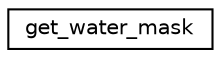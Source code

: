 digraph "Graphical Class Hierarchy"
{
 // INTERACTIVE_SVG=YES
 // LATEX_PDF_SIZE
  edge [fontname="Helvetica",fontsize="10",labelfontname="Helvetica",labelfontsize="10"];
  node [fontname="Helvetica",fontsize="10",shape=record];
  rankdir="LR";
  Node0 [label="get_water_mask",height=0.2,width=0.4,color="black", fillcolor="white", style="filled",URL="$interfacetopography__mod_1_1get__water__mask.html",tooltip="Returns a land-water mask in a grid box."];
}
